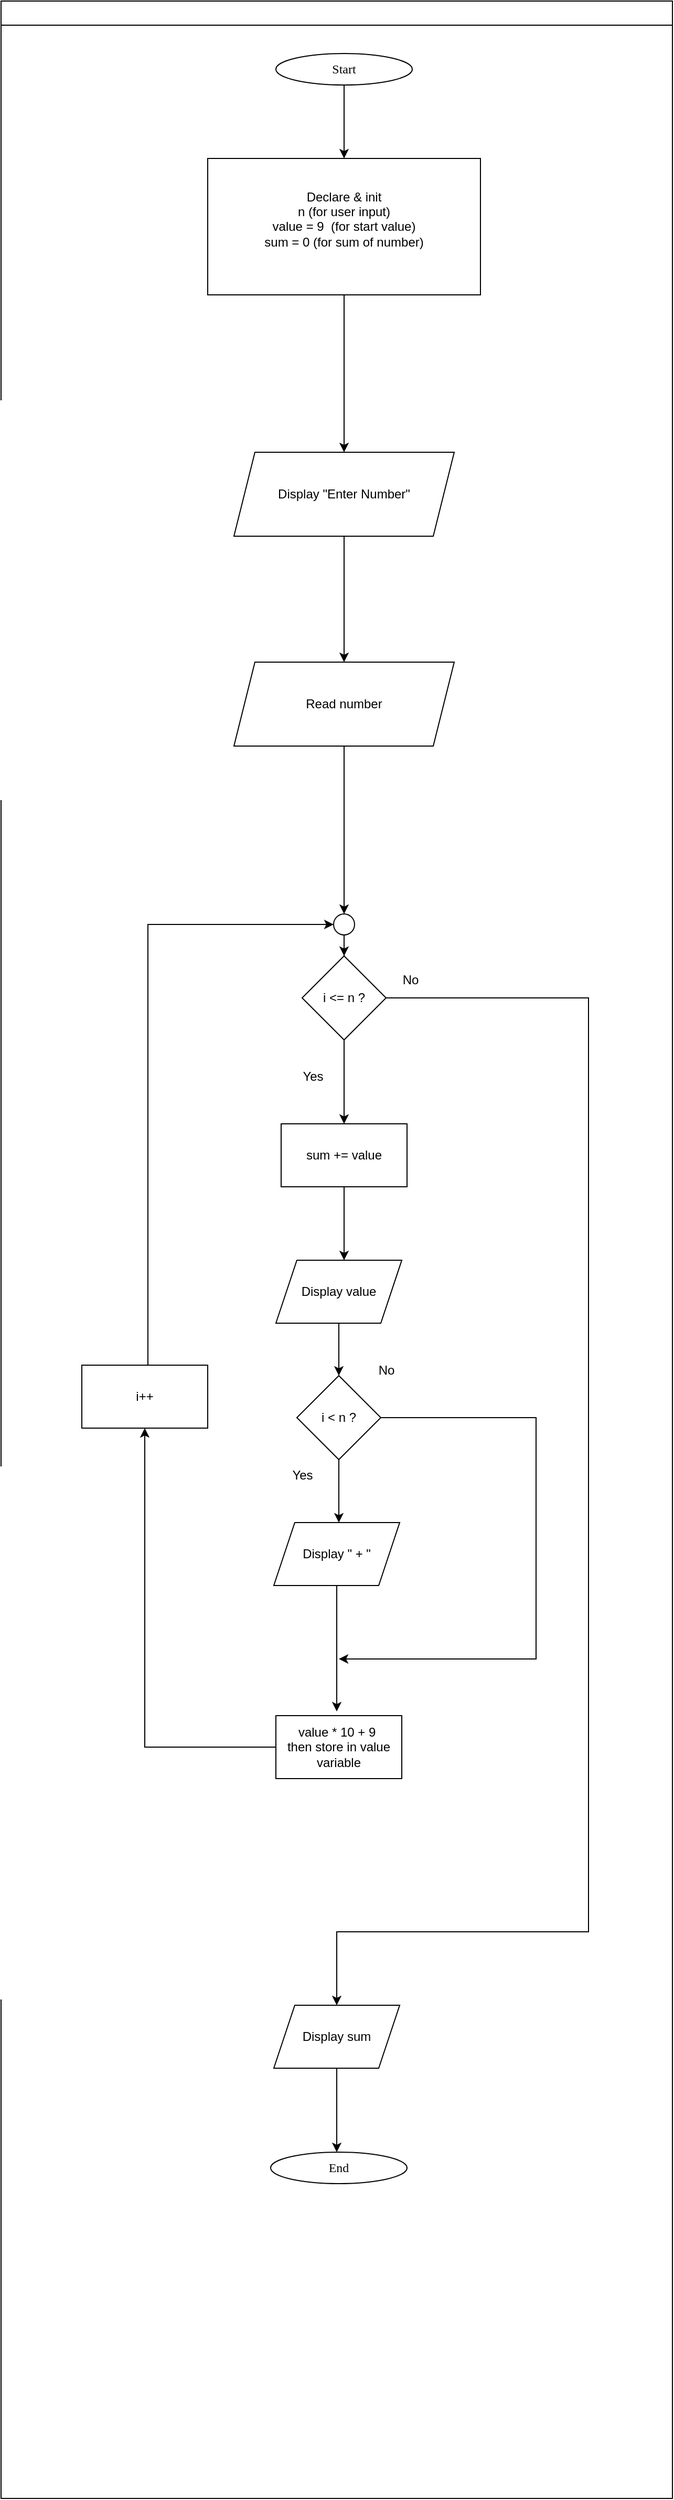 <mxfile version="25.0.3">
  <diagram id="C5RBs43oDa-KdzZeNtuy" name="Page-1">
    <mxGraphModel dx="1554" dy="398" grid="1" gridSize="10" guides="1" tooltips="1" connect="1" arrows="1" fold="1" page="1" pageScale="1" pageWidth="827" pageHeight="1169" math="0" shadow="0">
      <root>
        <mxCell id="WIyWlLk6GJQsqaUBKTNV-0" />
        <mxCell id="WIyWlLk6GJQsqaUBKTNV-1" parent="WIyWlLk6GJQsqaUBKTNV-0" />
        <mxCell id="mvioNwK95yMqdUQ73LqQ-36" value="" style="swimlane;fontFamily=Sarabun;fontSource=https%3A%2F%2Ffonts.googleapis.com%2Fcss%3Ffamily%3DSarabun;" parent="WIyWlLk6GJQsqaUBKTNV-1" vertex="1">
          <mxGeometry x="-740" y="60" width="640" height="2380" as="geometry" />
        </mxCell>
        <mxCell id="UMGRapgqU9QTOk6EPsOg-40" style="edgeStyle=orthogonalEdgeStyle;rounded=0;orthogonalLoop=1;jettySize=auto;html=1;entryX=0.5;entryY=0;entryDx=0;entryDy=0;" parent="mvioNwK95yMqdUQ73LqQ-36" source="mvioNwK95yMqdUQ73LqQ-35" target="UMGRapgqU9QTOk6EPsOg-12" edge="1">
          <mxGeometry relative="1" as="geometry" />
        </mxCell>
        <mxCell id="mvioNwK95yMqdUQ73LqQ-35" value="&lt;font data-font-src=&quot;https://fonts.googleapis.com/css?family=Sarabun&quot; face=&quot;Sarabun&quot;&gt;Start&lt;/font&gt;" style="ellipse;whiteSpace=wrap;html=1;" parent="mvioNwK95yMqdUQ73LqQ-36" vertex="1">
          <mxGeometry x="262" y="50" width="130" height="30" as="geometry" />
        </mxCell>
        <mxCell id="UMGRapgqU9QTOk6EPsOg-2" style="edgeStyle=orthogonalEdgeStyle;rounded=0;orthogonalLoop=1;jettySize=auto;html=1;" parent="mvioNwK95yMqdUQ73LqQ-36" source="UMGRapgqU9QTOk6EPsOg-0" edge="1">
          <mxGeometry relative="1" as="geometry">
            <mxPoint x="327" y="630" as="targetPoint" />
          </mxGeometry>
        </mxCell>
        <mxCell id="UMGRapgqU9QTOk6EPsOg-0" value="Display &quot;Enter Number&quot;" style="shape=parallelogram;perimeter=parallelogramPerimeter;whiteSpace=wrap;html=1;fixedSize=1;" parent="mvioNwK95yMqdUQ73LqQ-36" vertex="1">
          <mxGeometry x="222" y="430" width="210" height="80" as="geometry" />
        </mxCell>
        <mxCell id="jMPTsg6sjplufAXiOfgz-0" style="edgeStyle=orthogonalEdgeStyle;rounded=0;orthogonalLoop=1;jettySize=auto;html=1;entryX=0.5;entryY=0;entryDx=0;entryDy=0;" edge="1" parent="mvioNwK95yMqdUQ73LqQ-36" source="UMGRapgqU9QTOk6EPsOg-4" target="UMGRapgqU9QTOk6EPsOg-26">
          <mxGeometry relative="1" as="geometry" />
        </mxCell>
        <mxCell id="UMGRapgqU9QTOk6EPsOg-4" value="Read number" style="shape=parallelogram;perimeter=parallelogramPerimeter;whiteSpace=wrap;html=1;fixedSize=1;" parent="mvioNwK95yMqdUQ73LqQ-36" vertex="1">
          <mxGeometry x="222" y="630" width="210" height="80" as="geometry" />
        </mxCell>
        <mxCell id="UMGRapgqU9QTOk6EPsOg-9" style="edgeStyle=orthogonalEdgeStyle;rounded=0;orthogonalLoop=1;jettySize=auto;html=1;" parent="mvioNwK95yMqdUQ73LqQ-36" source="UMGRapgqU9QTOk6EPsOg-8" edge="1">
          <mxGeometry relative="1" as="geometry">
            <mxPoint x="327" y="1070" as="targetPoint" />
          </mxGeometry>
        </mxCell>
        <mxCell id="UMGRapgqU9QTOk6EPsOg-34" style="edgeStyle=orthogonalEdgeStyle;rounded=0;orthogonalLoop=1;jettySize=auto;html=1;" parent="mvioNwK95yMqdUQ73LqQ-36" source="UMGRapgqU9QTOk6EPsOg-8" target="UMGRapgqU9QTOk6EPsOg-31" edge="1">
          <mxGeometry relative="1" as="geometry">
            <Array as="points">
              <mxPoint x="560" y="950" />
              <mxPoint x="560" y="1840" />
            </Array>
          </mxGeometry>
        </mxCell>
        <mxCell id="UMGRapgqU9QTOk6EPsOg-8" value="i &amp;lt;= n ?" style="rhombus;whiteSpace=wrap;html=1;" parent="mvioNwK95yMqdUQ73LqQ-36" vertex="1">
          <mxGeometry x="287" y="910" width="80" height="80" as="geometry" />
        </mxCell>
        <mxCell id="UMGRapgqU9QTOk6EPsOg-10" value="Yes" style="text;html=1;align=center;verticalAlign=middle;resizable=0;points=[];autosize=1;strokeColor=none;fillColor=none;" parent="mvioNwK95yMqdUQ73LqQ-36" vertex="1">
          <mxGeometry x="277" y="1010" width="40" height="30" as="geometry" />
        </mxCell>
        <mxCell id="UMGRapgqU9QTOk6EPsOg-14" style="edgeStyle=orthogonalEdgeStyle;rounded=0;orthogonalLoop=1;jettySize=auto;html=1;" parent="mvioNwK95yMqdUQ73LqQ-36" source="UMGRapgqU9QTOk6EPsOg-11" edge="1">
          <mxGeometry relative="1" as="geometry">
            <mxPoint x="327" y="1200" as="targetPoint" />
          </mxGeometry>
        </mxCell>
        <mxCell id="UMGRapgqU9QTOk6EPsOg-11" value="sum += value" style="rounded=0;whiteSpace=wrap;html=1;" parent="mvioNwK95yMqdUQ73LqQ-36" vertex="1">
          <mxGeometry x="267" y="1070" width="120" height="60" as="geometry" />
        </mxCell>
        <mxCell id="UMGRapgqU9QTOk6EPsOg-41" style="edgeStyle=orthogonalEdgeStyle;rounded=0;orthogonalLoop=1;jettySize=auto;html=1;entryX=0.5;entryY=0;entryDx=0;entryDy=0;" parent="mvioNwK95yMqdUQ73LqQ-36" source="UMGRapgqU9QTOk6EPsOg-12" target="UMGRapgqU9QTOk6EPsOg-0" edge="1">
          <mxGeometry relative="1" as="geometry" />
        </mxCell>
        <mxCell id="UMGRapgqU9QTOk6EPsOg-12" value="Declare &amp;amp; init&lt;div&gt;n (for user input)&lt;/div&gt;&lt;div&gt;value = 9&amp;nbsp; (for start value)&lt;/div&gt;&lt;div&gt;sum = 0 (for sum of number)&lt;/div&gt;&lt;div&gt;&lt;br&gt;&lt;/div&gt;" style="rounded=0;whiteSpace=wrap;html=1;" parent="mvioNwK95yMqdUQ73LqQ-36" vertex="1">
          <mxGeometry x="197" y="150" width="260" height="130" as="geometry" />
        </mxCell>
        <mxCell id="UMGRapgqU9QTOk6EPsOg-16" style="edgeStyle=orthogonalEdgeStyle;rounded=0;orthogonalLoop=1;jettySize=auto;html=1;" parent="mvioNwK95yMqdUQ73LqQ-36" source="UMGRapgqU9QTOk6EPsOg-15" edge="1">
          <mxGeometry relative="1" as="geometry">
            <mxPoint x="322" y="1310" as="targetPoint" />
          </mxGeometry>
        </mxCell>
        <mxCell id="UMGRapgqU9QTOk6EPsOg-15" value="Display value" style="shape=parallelogram;perimeter=parallelogramPerimeter;whiteSpace=wrap;html=1;fixedSize=1;" parent="mvioNwK95yMqdUQ73LqQ-36" vertex="1">
          <mxGeometry x="262" y="1200" width="120" height="60" as="geometry" />
        </mxCell>
        <mxCell id="UMGRapgqU9QTOk6EPsOg-18" style="edgeStyle=orthogonalEdgeStyle;rounded=0;orthogonalLoop=1;jettySize=auto;html=1;" parent="mvioNwK95yMqdUQ73LqQ-36" source="UMGRapgqU9QTOk6EPsOg-17" edge="1">
          <mxGeometry relative="1" as="geometry">
            <mxPoint x="322" y="1450" as="targetPoint" />
          </mxGeometry>
        </mxCell>
        <mxCell id="UMGRapgqU9QTOk6EPsOg-22" style="edgeStyle=orthogonalEdgeStyle;rounded=0;orthogonalLoop=1;jettySize=auto;html=1;" parent="mvioNwK95yMqdUQ73LqQ-36" source="UMGRapgqU9QTOk6EPsOg-17" edge="1">
          <mxGeometry relative="1" as="geometry">
            <mxPoint x="322" y="1580" as="targetPoint" />
            <Array as="points">
              <mxPoint x="510" y="1350" />
              <mxPoint x="510" y="1580" />
            </Array>
          </mxGeometry>
        </mxCell>
        <mxCell id="UMGRapgqU9QTOk6EPsOg-17" value="i &amp;lt; n ?" style="rhombus;whiteSpace=wrap;html=1;" parent="mvioNwK95yMqdUQ73LqQ-36" vertex="1">
          <mxGeometry x="282" y="1310" width="80" height="80" as="geometry" />
        </mxCell>
        <mxCell id="UMGRapgqU9QTOk6EPsOg-20" style="edgeStyle=orthogonalEdgeStyle;rounded=0;orthogonalLoop=1;jettySize=auto;html=1;" parent="mvioNwK95yMqdUQ73LqQ-36" source="UMGRapgqU9QTOk6EPsOg-19" edge="1">
          <mxGeometry relative="1" as="geometry">
            <mxPoint x="320" y="1630" as="targetPoint" />
          </mxGeometry>
        </mxCell>
        <mxCell id="UMGRapgqU9QTOk6EPsOg-19" value="Display &quot; + &quot;" style="shape=parallelogram;perimeter=parallelogramPerimeter;whiteSpace=wrap;html=1;fixedSize=1;" parent="mvioNwK95yMqdUQ73LqQ-36" vertex="1">
          <mxGeometry x="260" y="1450" width="120" height="60" as="geometry" />
        </mxCell>
        <mxCell id="UMGRapgqU9QTOk6EPsOg-21" value="value * 10 + 9&amp;nbsp;&lt;div&gt;then store in value variable&lt;/div&gt;" style="rounded=0;whiteSpace=wrap;html=1;" parent="mvioNwK95yMqdUQ73LqQ-36" vertex="1">
          <mxGeometry x="262" y="1634" width="120" height="60" as="geometry" />
        </mxCell>
        <mxCell id="UMGRapgqU9QTOk6EPsOg-29" style="edgeStyle=orthogonalEdgeStyle;rounded=0;orthogonalLoop=1;jettySize=auto;html=1;entryX=0;entryY=0.5;entryDx=0;entryDy=0;" parent="mvioNwK95yMqdUQ73LqQ-36" source="UMGRapgqU9QTOk6EPsOg-24" target="UMGRapgqU9QTOk6EPsOg-26" edge="1">
          <mxGeometry relative="1" as="geometry">
            <Array as="points">
              <mxPoint x="140" y="880" />
            </Array>
          </mxGeometry>
        </mxCell>
        <mxCell id="UMGRapgqU9QTOk6EPsOg-24" value="i++" style="rounded=0;whiteSpace=wrap;html=1;" parent="mvioNwK95yMqdUQ73LqQ-36" vertex="1">
          <mxGeometry x="77" y="1300" width="120" height="60" as="geometry" />
        </mxCell>
        <mxCell id="UMGRapgqU9QTOk6EPsOg-23" style="edgeStyle=orthogonalEdgeStyle;rounded=0;orthogonalLoop=1;jettySize=auto;html=1;" parent="mvioNwK95yMqdUQ73LqQ-36" source="UMGRapgqU9QTOk6EPsOg-21" target="UMGRapgqU9QTOk6EPsOg-24" edge="1">
          <mxGeometry relative="1" as="geometry">
            <mxPoint x="140" y="1400" as="targetPoint" />
          </mxGeometry>
        </mxCell>
        <mxCell id="UMGRapgqU9QTOk6EPsOg-27" style="edgeStyle=orthogonalEdgeStyle;rounded=0;orthogonalLoop=1;jettySize=auto;html=1;entryX=0.5;entryY=0;entryDx=0;entryDy=0;" parent="mvioNwK95yMqdUQ73LqQ-36" source="UMGRapgqU9QTOk6EPsOg-26" target="UMGRapgqU9QTOk6EPsOg-8" edge="1">
          <mxGeometry relative="1" as="geometry" />
        </mxCell>
        <mxCell id="UMGRapgqU9QTOk6EPsOg-26" value="" style="ellipse;whiteSpace=wrap;html=1;aspect=fixed;" parent="mvioNwK95yMqdUQ73LqQ-36" vertex="1">
          <mxGeometry x="317" y="870" width="20" height="20" as="geometry" />
        </mxCell>
        <mxCell id="UMGRapgqU9QTOk6EPsOg-38" style="edgeStyle=orthogonalEdgeStyle;rounded=0;orthogonalLoop=1;jettySize=auto;html=1;" parent="mvioNwK95yMqdUQ73LqQ-36" source="UMGRapgqU9QTOk6EPsOg-31" edge="1">
          <mxGeometry relative="1" as="geometry">
            <mxPoint x="320" y="2050" as="targetPoint" />
          </mxGeometry>
        </mxCell>
        <mxCell id="UMGRapgqU9QTOk6EPsOg-31" value="Display sum" style="shape=parallelogram;perimeter=parallelogramPerimeter;whiteSpace=wrap;html=1;fixedSize=1;" parent="mvioNwK95yMqdUQ73LqQ-36" vertex="1">
          <mxGeometry x="260" y="1910" width="120" height="60" as="geometry" />
        </mxCell>
        <mxCell id="UMGRapgqU9QTOk6EPsOg-36" value="No" style="text;html=1;align=center;verticalAlign=middle;resizable=0;points=[];autosize=1;strokeColor=none;fillColor=none;" parent="mvioNwK95yMqdUQ73LqQ-36" vertex="1">
          <mxGeometry x="347" y="1290" width="40" height="30" as="geometry" />
        </mxCell>
        <mxCell id="UMGRapgqU9QTOk6EPsOg-37" value="Yes" style="text;html=1;align=center;verticalAlign=middle;resizable=0;points=[];autosize=1;strokeColor=none;fillColor=none;" parent="mvioNwK95yMqdUQ73LqQ-36" vertex="1">
          <mxGeometry x="267" y="1390" width="40" height="30" as="geometry" />
        </mxCell>
        <mxCell id="UMGRapgqU9QTOk6EPsOg-39" value="&lt;font data-font-src=&quot;https://fonts.googleapis.com/css?family=Sarabun&quot; face=&quot;Sarabun&quot;&gt;End&lt;/font&gt;" style="ellipse;whiteSpace=wrap;html=1;" parent="mvioNwK95yMqdUQ73LqQ-36" vertex="1">
          <mxGeometry x="257" y="2050" width="130" height="30" as="geometry" />
        </mxCell>
        <mxCell id="UMGRapgqU9QTOk6EPsOg-35" value="No" style="text;html=1;align=center;verticalAlign=middle;resizable=0;points=[];autosize=1;strokeColor=none;fillColor=none;" parent="WIyWlLk6GJQsqaUBKTNV-1" vertex="1">
          <mxGeometry x="-370" y="978" width="40" height="30" as="geometry" />
        </mxCell>
      </root>
    </mxGraphModel>
  </diagram>
</mxfile>

